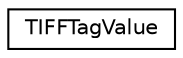 digraph "Graphical Class Hierarchy"
{
  edge [fontname="Helvetica",fontsize="10",labelfontname="Helvetica",labelfontsize="10"];
  node [fontname="Helvetica",fontsize="10",shape=record];
  rankdir="LR";
  Node1 [label="TIFFTagValue",height=0.2,width=0.4,color="black", fillcolor="white", style="filled",URL="$struct_t_i_f_f_tag_value.html"];
}
